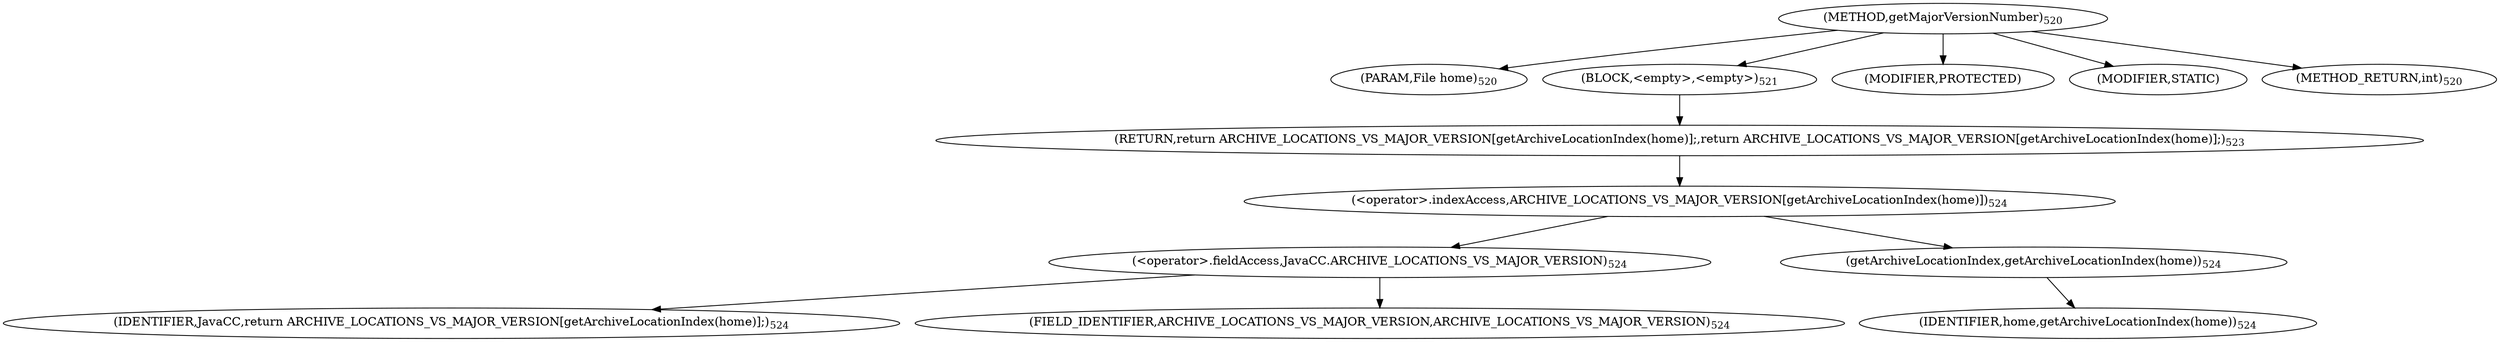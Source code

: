 digraph "getMajorVersionNumber" {  
"1279" [label = <(METHOD,getMajorVersionNumber)<SUB>520</SUB>> ]
"1280" [label = <(PARAM,File home)<SUB>520</SUB>> ]
"1281" [label = <(BLOCK,&lt;empty&gt;,&lt;empty&gt;)<SUB>521</SUB>> ]
"1282" [label = <(RETURN,return ARCHIVE_LOCATIONS_VS_MAJOR_VERSION[getArchiveLocationIndex(home)];,return ARCHIVE_LOCATIONS_VS_MAJOR_VERSION[getArchiveLocationIndex(home)];)<SUB>523</SUB>> ]
"1283" [label = <(&lt;operator&gt;.indexAccess,ARCHIVE_LOCATIONS_VS_MAJOR_VERSION[getArchiveLocationIndex(home)])<SUB>524</SUB>> ]
"1284" [label = <(&lt;operator&gt;.fieldAccess,JavaCC.ARCHIVE_LOCATIONS_VS_MAJOR_VERSION)<SUB>524</SUB>> ]
"1285" [label = <(IDENTIFIER,JavaCC,return ARCHIVE_LOCATIONS_VS_MAJOR_VERSION[getArchiveLocationIndex(home)];)<SUB>524</SUB>> ]
"1286" [label = <(FIELD_IDENTIFIER,ARCHIVE_LOCATIONS_VS_MAJOR_VERSION,ARCHIVE_LOCATIONS_VS_MAJOR_VERSION)<SUB>524</SUB>> ]
"1287" [label = <(getArchiveLocationIndex,getArchiveLocationIndex(home))<SUB>524</SUB>> ]
"1288" [label = <(IDENTIFIER,home,getArchiveLocationIndex(home))<SUB>524</SUB>> ]
"1289" [label = <(MODIFIER,PROTECTED)> ]
"1290" [label = <(MODIFIER,STATIC)> ]
"1291" [label = <(METHOD_RETURN,int)<SUB>520</SUB>> ]
  "1279" -> "1280" 
  "1279" -> "1281" 
  "1279" -> "1289" 
  "1279" -> "1290" 
  "1279" -> "1291" 
  "1281" -> "1282" 
  "1282" -> "1283" 
  "1283" -> "1284" 
  "1283" -> "1287" 
  "1284" -> "1285" 
  "1284" -> "1286" 
  "1287" -> "1288" 
}
